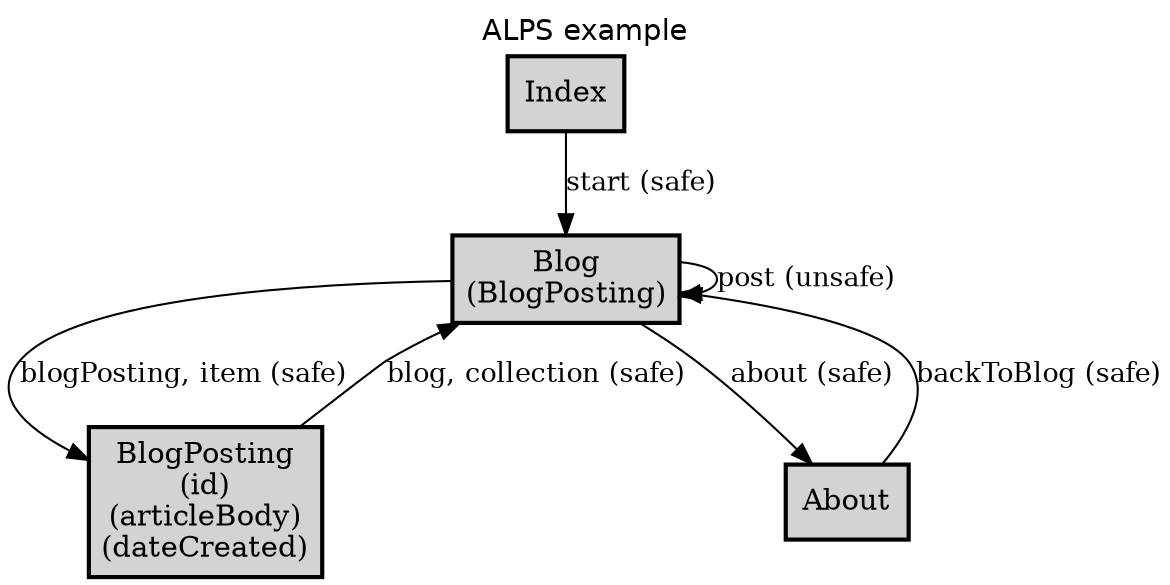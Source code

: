 digraph application_state_diagram {
  graph [
    labelloc="t";
    fontname="Helvetica"
    label="ALPS example";
    URL="index.html" target="_parent"
  ];
  node [shape = box, style = "bold,filled" fillcolor="lightgray"];

    Blog [margin=0.02, label=<<table cellspacing="0" cellpadding="5" border="0"><tr><td>Blog<br />(BlogPosting)<br /></td></tr></table>>,shape=box URL="docs/semantic.Blog.html" target="_parent"]
    BlogPosting [margin=0.02, label=<<table cellspacing="0" cellpadding="5" border="0"><tr><td>BlogPosting<br />(id)<br />(articleBody)<br />(dateCreated)<br /></td></tr></table>>,shape=box URL="docs/semantic.BlogPosting.html" target="_parent"]

    About -> Blog [label = <backToBlog (safe)> URL="docs/safe.backToBlog.html" target="_parent" fontsize=13];
    Blog -> About [label = <about (safe)> URL="docs/safe.about.html" target="_parent" fontsize=13];
    Blog -> Blog [label = <post (unsafe)> URL="docs/unsafe.post.html" target="_parent" fontsize=13];
    Blog -> BlogPosting [label = <blogPosting, item (safe)> URL="docs/safe.blogPosting.html" target="_parent" fontsize=13];
    BlogPosting -> Blog [label = <blog, collection (safe)> URL="docs/safe.blog.html" target="_parent" fontsize=13];
    Index -> Blog [label = <start (safe)> URL="docs/safe.start.html" target="_parent" fontsize=13];

    About [label = <About> URL="docs/semantic.About.html" target="_parent"]
    Index [label = <Index> URL="docs/semantic.Index.html" target="_parent"]

}